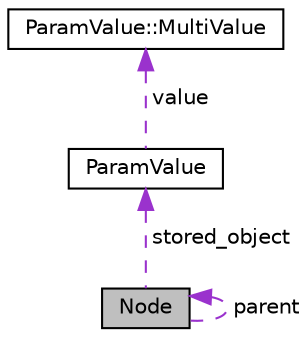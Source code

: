 digraph "Node"
{
 // LATEX_PDF_SIZE
  edge [fontname="Helvetica",fontsize="10",labelfontname="Helvetica",labelfontsize="10"];
  node [fontname="Helvetica",fontsize="10",shape=record];
  Node1 [label="Node",height=0.2,width=0.4,color="black", fillcolor="grey75", style="filled", fontcolor="black",tooltip=" "];
  Node1 -> Node1 [dir="back",color="darkorchid3",fontsize="10",style="dashed",label=" parent" ];
  Node2 -> Node1 [dir="back",color="darkorchid3",fontsize="10",style="dashed",label=" stored_object" ];
  Node2 [label="ParamValue",height=0.2,width=0.4,color="black", fillcolor="white", style="filled",URL="$structParamValue.html",tooltip="Implementation of ParamValue and union - Multivalue."];
  Node3 -> Node2 [dir="back",color="darkorchid3",fontsize="10",style="dashed",label=" value" ];
  Node3 [label="ParamValue::MultiValue",height=0.2,width=0.4,color="black", fillcolor="white", style="filled",URL="$unionParamValue_1_1MultiValue.html",tooltip=" "];
}
